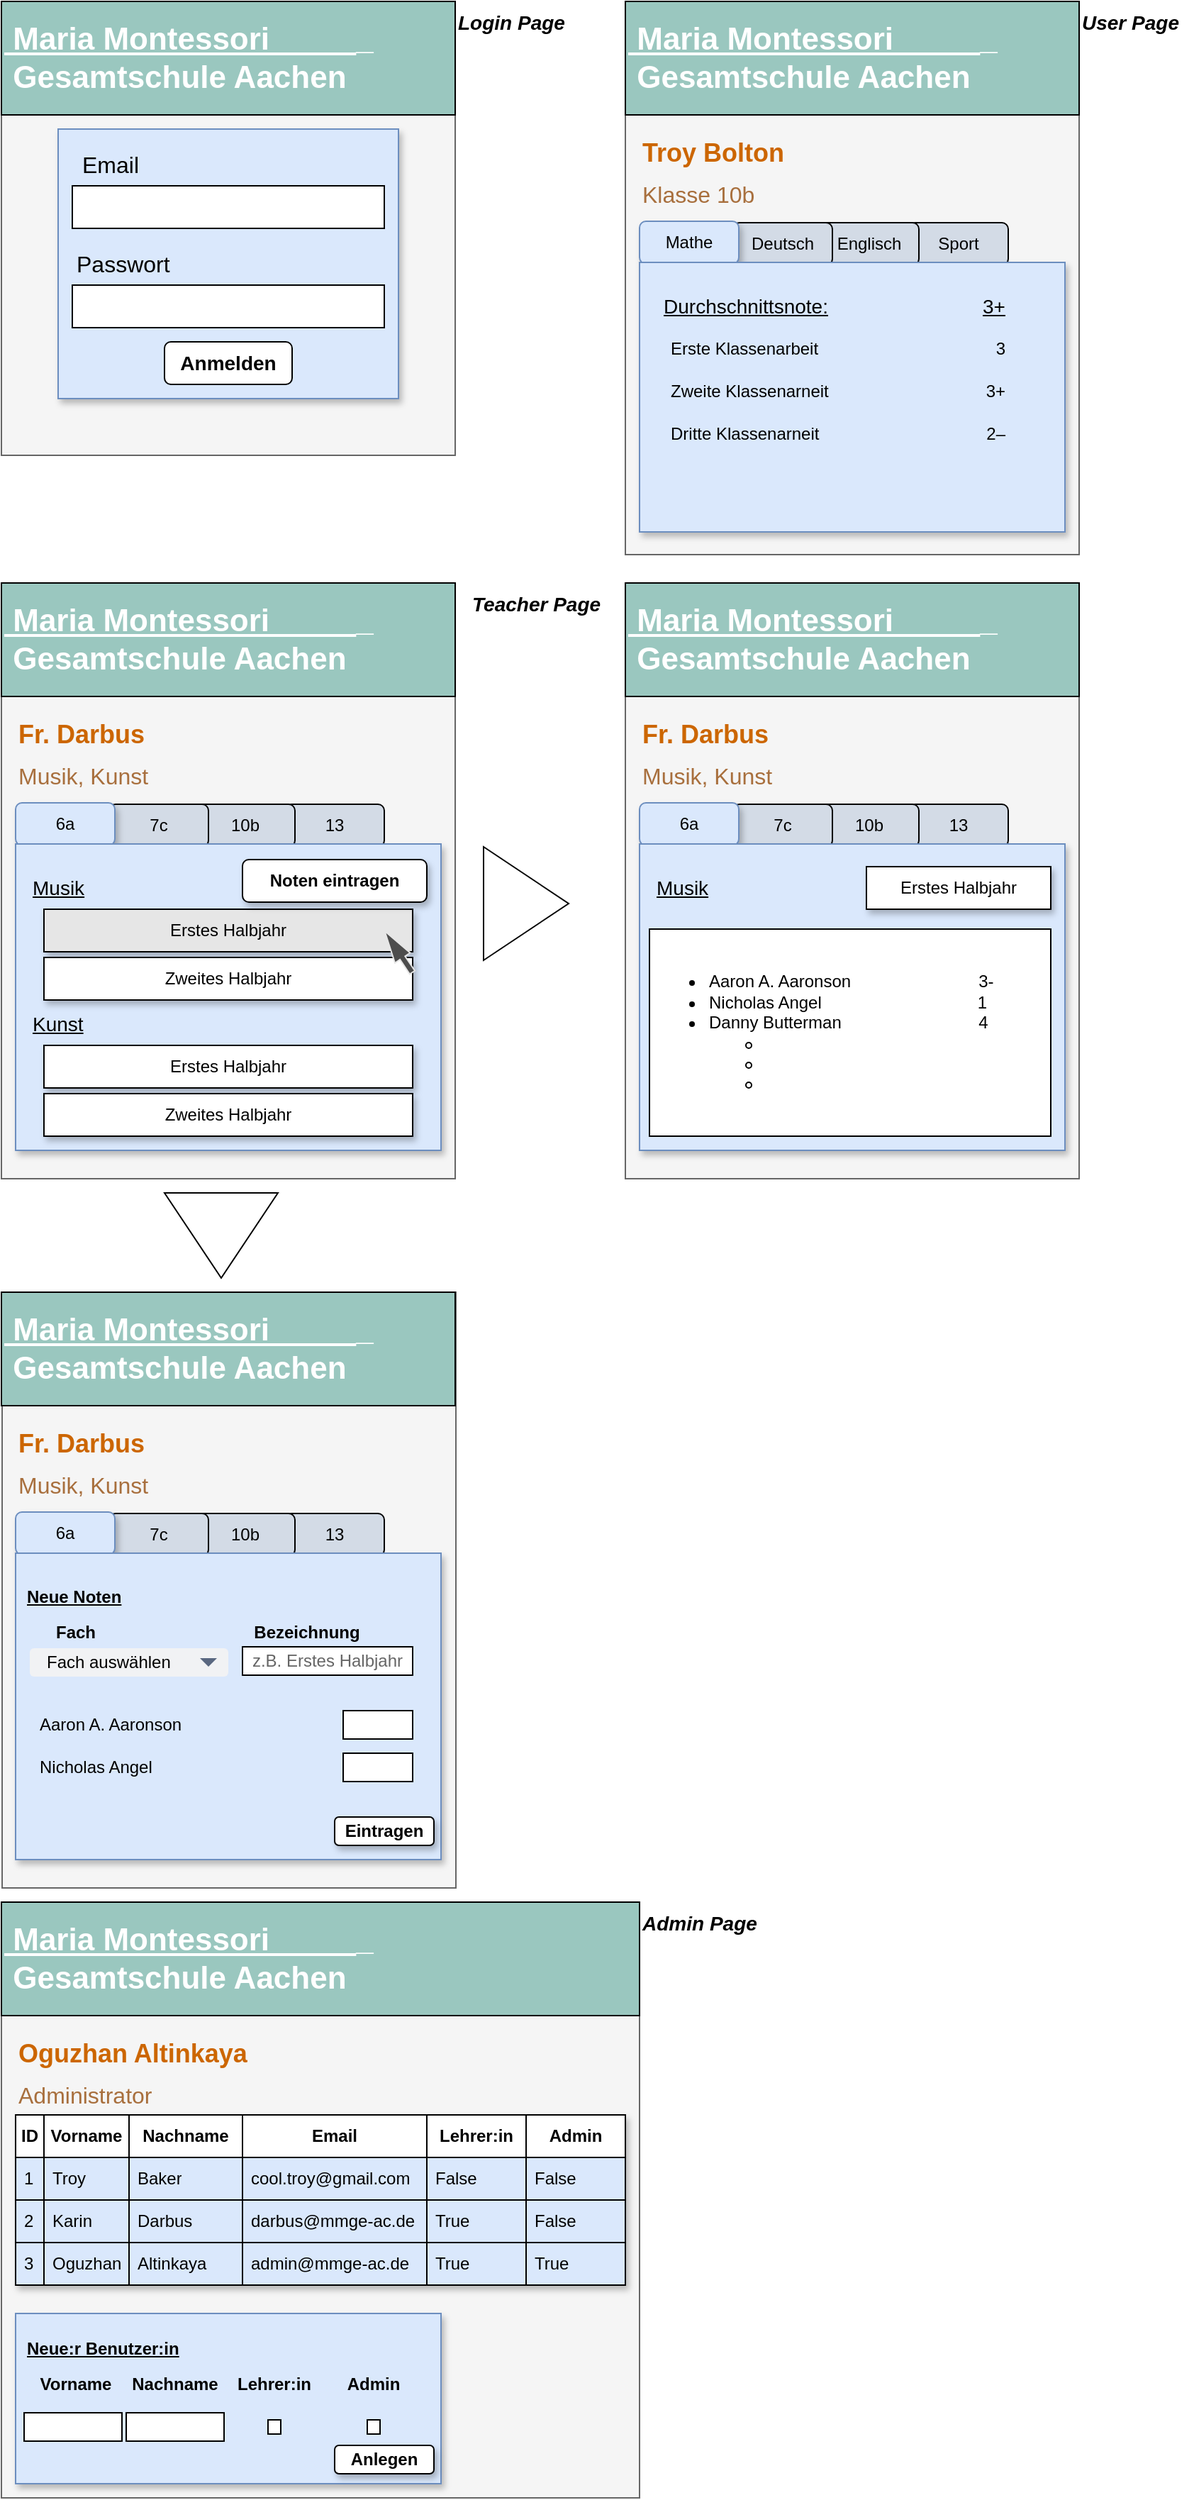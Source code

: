 <mxfile version="21.7.4" type="device">
  <diagram name="Page-1" id="t8EBofVP_OuaEtbaf1JJ">
    <mxGraphModel dx="1184" dy="640" grid="1" gridSize="10" guides="1" tooltips="1" connect="1" arrows="1" fold="1" page="1" pageScale="1" pageWidth="850" pageHeight="1100" background="none" math="0" shadow="0">
      <root>
        <mxCell id="0" />
        <mxCell id="1" parent="0" />
        <mxCell id="XMLDcqwSQ4G91imM18Sd-209" value="" style="rounded=0;whiteSpace=wrap;html=1;fillColor=#f5f5f5;labelBackgroundColor=none;fontColor=#333333;strokeColor=#666666;" vertex="1" parent="1">
          <mxGeometry x="0.5" y="910" width="320" height="420" as="geometry" />
        </mxCell>
        <mxCell id="XMLDcqwSQ4G91imM18Sd-9" value="" style="rounded=0;whiteSpace=wrap;html=1;fillColor=#f5f5f5;labelBackgroundColor=none;fontColor=#333333;strokeColor=#666666;" vertex="1" parent="1">
          <mxGeometry width="320" height="320" as="geometry" />
        </mxCell>
        <mxCell id="XMLDcqwSQ4G91imM18Sd-2" value="&lt;div style=&quot;font-size: 22px;&quot;&gt;&lt;font style=&quot;font-size: 22px;&quot;&gt;&lt;span style=&quot;font-size: 22px;&quot;&gt;&lt;u&gt;&amp;nbsp;Maria Montessori&amp;nbsp;&amp;nbsp;&amp;nbsp;&amp;nbsp;&amp;nbsp;&amp;nbsp;&amp;nbsp;&amp;nbsp;&amp;nbsp; &lt;/u&gt;_&lt;br&gt;&amp;nbsp;Gesamtschule Aachen&lt;/span&gt;&lt;/font&gt;&lt;br style=&quot;font-size: 22px;&quot;&gt;&lt;/div&gt;" style="text;html=1;strokeColor=default;fillColor=#9AC7BF;align=left;verticalAlign=middle;whiteSpace=wrap;rounded=0;fontSize=22;fontStyle=1;fontColor=#FFFFFF;" vertex="1" parent="1">
          <mxGeometry width="320" height="80" as="geometry" />
        </mxCell>
        <mxCell id="XMLDcqwSQ4G91imM18Sd-3" value="" style="rounded=0;whiteSpace=wrap;html=1;shadow=1;fillColor=#dae8fc;strokeColor=#6c8ebf;" vertex="1" parent="1">
          <mxGeometry x="40" y="90" width="240" height="190" as="geometry" />
        </mxCell>
        <mxCell id="XMLDcqwSQ4G91imM18Sd-4" value="Email" style="text;html=1;strokeColor=none;fillColor=none;align=left;verticalAlign=middle;whiteSpace=wrap;rounded=0;fontSize=16;" vertex="1" parent="1">
          <mxGeometry x="55" y="100" width="60" height="30" as="geometry" />
        </mxCell>
        <mxCell id="XMLDcqwSQ4G91imM18Sd-5" value="" style="rounded=0;whiteSpace=wrap;html=1;" vertex="1" parent="1">
          <mxGeometry x="50" y="130" width="220" height="30" as="geometry" />
        </mxCell>
        <mxCell id="XMLDcqwSQ4G91imM18Sd-6" value="Passwort" style="text;html=1;strokeColor=none;fillColor=none;align=left;verticalAlign=middle;whiteSpace=wrap;rounded=0;fontSize=16;" vertex="1" parent="1">
          <mxGeometry x="51" y="170" width="130" height="30" as="geometry" />
        </mxCell>
        <mxCell id="XMLDcqwSQ4G91imM18Sd-7" value="" style="rounded=0;whiteSpace=wrap;html=1;" vertex="1" parent="1">
          <mxGeometry x="50" y="200" width="220" height="30" as="geometry" />
        </mxCell>
        <mxCell id="XMLDcqwSQ4G91imM18Sd-8" value="Anmelden" style="rounded=1;whiteSpace=wrap;html=1;fontSize=14;fontStyle=1" vertex="1" parent="1">
          <mxGeometry x="115" y="240" width="90" height="30" as="geometry" />
        </mxCell>
        <mxCell id="XMLDcqwSQ4G91imM18Sd-10" value="Login Page" style="text;html=1;strokeColor=none;fillColor=none;align=left;verticalAlign=middle;whiteSpace=wrap;rounded=0;fontStyle=3;fontSize=14;" vertex="1" parent="1">
          <mxGeometry x="320" width="80" height="30" as="geometry" />
        </mxCell>
        <mxCell id="XMLDcqwSQ4G91imM18Sd-12" value="&lt;div style=&quot;font-size: 22px;&quot;&gt;&lt;font style=&quot;font-size: 22px;&quot;&gt;&lt;span style=&quot;font-size: 22px;&quot;&gt;&lt;u&gt;Maria Montessori&lt;/u&gt;_____&lt;br&gt;Gesamtschule Aachen&lt;/span&gt;&lt;/font&gt;&lt;br style=&quot;font-size: 22px;&quot;&gt;&lt;/div&gt;" style="text;html=1;strokeColor=none;fillColor=none;align=left;verticalAlign=middle;whiteSpace=wrap;rounded=0;fontSize=22;fontStyle=1;fontColor=#FFFFFF;" vertex="1" parent="1">
          <mxGeometry x="440" width="320" height="90" as="geometry" />
        </mxCell>
        <mxCell id="XMLDcqwSQ4G91imM18Sd-21" value="" style="rounded=0;whiteSpace=wrap;html=1;fillColor=#f5f5f5;labelBackgroundColor=none;fontColor=#333333;strokeColor=#666666;" vertex="1" parent="1">
          <mxGeometry x="440" width="320" height="390" as="geometry" />
        </mxCell>
        <mxCell id="XMLDcqwSQ4G91imM18Sd-22" value="&lt;div style=&quot;font-size: 22px;&quot;&gt;&lt;font style=&quot;font-size: 22px;&quot;&gt;&lt;span style=&quot;font-size: 22px;&quot;&gt;&lt;u&gt;&amp;nbsp;Maria Montessori&amp;nbsp;&amp;nbsp;&amp;nbsp;&amp;nbsp;&amp;nbsp;&amp;nbsp;&amp;nbsp;&amp;nbsp;&amp;nbsp; &lt;/u&gt;_&lt;br&gt;&amp;nbsp;Gesamtschule Aachen&lt;/span&gt;&lt;/font&gt;&lt;br style=&quot;font-size: 22px;&quot;&gt;&lt;/div&gt;" style="text;html=1;strokeColor=default;fillColor=#9AC7BF;align=left;verticalAlign=middle;whiteSpace=wrap;rounded=0;fontSize=22;fontStyle=1;fontColor=#FFFFFF;" vertex="1" parent="1">
          <mxGeometry x="440" width="320" height="80" as="geometry" />
        </mxCell>
        <mxCell id="XMLDcqwSQ4G91imM18Sd-29" value="User Page" style="text;html=1;strokeColor=none;fillColor=none;align=left;verticalAlign=middle;whiteSpace=wrap;rounded=0;fontStyle=3;fontSize=14;" vertex="1" parent="1">
          <mxGeometry x="760" width="80" height="30" as="geometry" />
        </mxCell>
        <mxCell id="XMLDcqwSQ4G91imM18Sd-36" value="Sport" style="rounded=1;whiteSpace=wrap;html=1;fillColor=#D3DBE6;" vertex="1" parent="1">
          <mxGeometry x="640" y="156" width="70" height="30" as="geometry" />
        </mxCell>
        <mxCell id="XMLDcqwSQ4G91imM18Sd-35" value="Englisch" style="rounded=1;whiteSpace=wrap;html=1;fillColor=#D3DBE6;" vertex="1" parent="1">
          <mxGeometry x="577" y="156" width="70" height="30" as="geometry" />
        </mxCell>
        <mxCell id="XMLDcqwSQ4G91imM18Sd-34" value="Deutsch" style="rounded=1;whiteSpace=wrap;html=1;fillColor=#D3DBE6;" vertex="1" parent="1">
          <mxGeometry x="516" y="156" width="70" height="30" as="geometry" />
        </mxCell>
        <mxCell id="XMLDcqwSQ4G91imM18Sd-32" value="Mathe" style="rounded=1;whiteSpace=wrap;html=1;fillColor=#dae8fc;strokeColor=#6c8ebf;shadow=1;" vertex="1" parent="1">
          <mxGeometry x="450" y="155" width="70" height="30" as="geometry" />
        </mxCell>
        <mxCell id="XMLDcqwSQ4G91imM18Sd-33" value="" style="whiteSpace=wrap;html=1;fillColor=#dae8fc;strokeColor=#6C8EBF;shadow=1;" vertex="1" parent="1">
          <mxGeometry x="450" y="184" width="300" height="190" as="geometry" />
        </mxCell>
        <mxCell id="XMLDcqwSQ4G91imM18Sd-37" value="&lt;div&gt;Troy Bolton&lt;/div&gt;" style="text;html=1;strokeColor=none;fillColor=none;align=left;verticalAlign=top;whiteSpace=wrap;rounded=0;fontStyle=1;fontSize=18;fontColor=#CC6600;" vertex="1" parent="1">
          <mxGeometry x="450" y="90" width="290" height="30" as="geometry" />
        </mxCell>
        <mxCell id="XMLDcqwSQ4G91imM18Sd-39" value="Klasse 10b" style="text;html=1;strokeColor=none;fillColor=none;align=left;verticalAlign=top;whiteSpace=wrap;rounded=0;fontStyle=0;fontSize=16;fontColor=#A86F3D;" vertex="1" parent="1">
          <mxGeometry x="450" y="120" width="290" height="30" as="geometry" />
        </mxCell>
        <mxCell id="XMLDcqwSQ4G91imM18Sd-40" value="Durchschnittsnote:" style="text;html=1;strokeColor=none;fillColor=none;align=center;verticalAlign=middle;whiteSpace=wrap;rounded=0;fontSize=14;fontStyle=4" vertex="1" parent="1">
          <mxGeometry x="460" y="200" width="130" height="30" as="geometry" />
        </mxCell>
        <mxCell id="XMLDcqwSQ4G91imM18Sd-42" value="3+" style="text;html=1;strokeColor=none;fillColor=none;align=center;verticalAlign=middle;whiteSpace=wrap;rounded=0;fontSize=14;fontStyle=4" vertex="1" parent="1">
          <mxGeometry x="670" y="200" width="60" height="30" as="geometry" />
        </mxCell>
        <mxCell id="XMLDcqwSQ4G91imM18Sd-43" value="Erste Klassenarbeit" style="text;html=1;strokeColor=none;fillColor=none;align=left;verticalAlign=middle;whiteSpace=wrap;rounded=0;" vertex="1" parent="1">
          <mxGeometry x="470" y="230" width="120" height="30" as="geometry" />
        </mxCell>
        <mxCell id="XMLDcqwSQ4G91imM18Sd-44" value="3" style="text;html=1;strokeColor=none;fillColor=none;align=right;verticalAlign=middle;whiteSpace=wrap;rounded=0;" vertex="1" parent="1">
          <mxGeometry x="660" y="230" width="50" height="30" as="geometry" />
        </mxCell>
        <mxCell id="XMLDcqwSQ4G91imM18Sd-45" value="Zweite Klassenarneit" style="text;html=1;strokeColor=none;fillColor=none;align=left;verticalAlign=middle;whiteSpace=wrap;rounded=0;" vertex="1" parent="1">
          <mxGeometry x="470" y="260" width="120" height="30" as="geometry" />
        </mxCell>
        <mxCell id="XMLDcqwSQ4G91imM18Sd-46" value="3+" style="text;html=1;strokeColor=none;fillColor=none;align=right;verticalAlign=middle;whiteSpace=wrap;rounded=0;" vertex="1" parent="1">
          <mxGeometry x="660" y="260" width="50" height="30" as="geometry" />
        </mxCell>
        <mxCell id="XMLDcqwSQ4G91imM18Sd-47" value="Dritte Klassenarneit" style="text;html=1;strokeColor=none;fillColor=none;align=left;verticalAlign=middle;whiteSpace=wrap;rounded=0;" vertex="1" parent="1">
          <mxGeometry x="470" y="290" width="120" height="30" as="geometry" />
        </mxCell>
        <mxCell id="XMLDcqwSQ4G91imM18Sd-48" value="2‒" style="text;html=1;strokeColor=none;fillColor=none;align=right;verticalAlign=middle;whiteSpace=wrap;rounded=0;" vertex="1" parent="1">
          <mxGeometry x="660" y="290" width="50" height="30" as="geometry" />
        </mxCell>
        <mxCell id="XMLDcqwSQ4G91imM18Sd-49" value="&lt;div style=&quot;font-size: 22px;&quot;&gt;&lt;font style=&quot;font-size: 22px;&quot;&gt;&lt;span style=&quot;font-size: 22px;&quot;&gt;&lt;u&gt;Maria Montessori&lt;/u&gt;_____&lt;br&gt;Gesamtschule Aachen&lt;/span&gt;&lt;/font&gt;&lt;br style=&quot;font-size: 22px;&quot;&gt;&lt;/div&gt;" style="text;html=1;strokeColor=none;fillColor=none;align=left;verticalAlign=middle;whiteSpace=wrap;rounded=0;fontSize=22;fontStyle=1;fontColor=#FFFFFF;" vertex="1" parent="1">
          <mxGeometry y="410" width="320" height="90" as="geometry" />
        </mxCell>
        <mxCell id="XMLDcqwSQ4G91imM18Sd-50" value="" style="rounded=0;whiteSpace=wrap;html=1;fillColor=#f5f5f5;labelBackgroundColor=none;fontColor=#333333;strokeColor=#666666;" vertex="1" parent="1">
          <mxGeometry y="410" width="320" height="420" as="geometry" />
        </mxCell>
        <mxCell id="XMLDcqwSQ4G91imM18Sd-51" value="&lt;div style=&quot;font-size: 22px;&quot;&gt;&lt;font style=&quot;font-size: 22px;&quot;&gt;&lt;span style=&quot;font-size: 22px;&quot;&gt;&lt;u&gt;&amp;nbsp;Maria Montessori&amp;nbsp;&amp;nbsp;&amp;nbsp;&amp;nbsp;&amp;nbsp;&amp;nbsp;&amp;nbsp;&amp;nbsp;&amp;nbsp; &lt;/u&gt;_&lt;br&gt;&amp;nbsp;Gesamtschule Aachen&lt;/span&gt;&lt;/font&gt;&lt;br style=&quot;font-size: 22px;&quot;&gt;&lt;/div&gt;" style="text;html=1;strokeColor=default;fillColor=#9AC7BF;align=left;verticalAlign=middle;whiteSpace=wrap;rounded=0;fontSize=22;fontStyle=1;fontColor=#FFFFFF;" vertex="1" parent="1">
          <mxGeometry y="410" width="320" height="80" as="geometry" />
        </mxCell>
        <mxCell id="XMLDcqwSQ4G91imM18Sd-52" value="Teacher Page" style="text;html=1;strokeColor=none;fillColor=none;align=left;verticalAlign=middle;whiteSpace=wrap;rounded=0;fontStyle=3;fontSize=14;" vertex="1" parent="1">
          <mxGeometry x="330" y="410" width="100" height="30" as="geometry" />
        </mxCell>
        <mxCell id="XMLDcqwSQ4G91imM18Sd-53" value="13" style="rounded=1;whiteSpace=wrap;html=1;fillColor=#D3DBE6;" vertex="1" parent="1">
          <mxGeometry x="200" y="566" width="70" height="30" as="geometry" />
        </mxCell>
        <mxCell id="XMLDcqwSQ4G91imM18Sd-54" value="10b" style="rounded=1;whiteSpace=wrap;html=1;fillColor=#D3DBE6;" vertex="1" parent="1">
          <mxGeometry x="137" y="566" width="70" height="30" as="geometry" />
        </mxCell>
        <mxCell id="XMLDcqwSQ4G91imM18Sd-55" value="7c" style="rounded=1;whiteSpace=wrap;html=1;fillColor=#D3DBE6;" vertex="1" parent="1">
          <mxGeometry x="76" y="566" width="70" height="30" as="geometry" />
        </mxCell>
        <mxCell id="XMLDcqwSQ4G91imM18Sd-56" value="6a" style="rounded=1;whiteSpace=wrap;html=1;fillColor=#dae8fc;strokeColor=#6c8ebf;shadow=1;" vertex="1" parent="1">
          <mxGeometry x="10" y="565" width="70" height="30" as="geometry" />
        </mxCell>
        <mxCell id="XMLDcqwSQ4G91imM18Sd-57" value="" style="whiteSpace=wrap;html=1;fillColor=#dae8fc;strokeColor=#6C8EBF;shadow=1;" vertex="1" parent="1">
          <mxGeometry x="10" y="594" width="300" height="216" as="geometry" />
        </mxCell>
        <mxCell id="XMLDcqwSQ4G91imM18Sd-58" value="Fr. Darbus" style="text;html=1;strokeColor=none;fillColor=none;align=left;verticalAlign=top;whiteSpace=wrap;rounded=0;fontStyle=1;fontSize=18;fontColor=#CC6600;" vertex="1" parent="1">
          <mxGeometry x="10" y="500" width="290" height="30" as="geometry" />
        </mxCell>
        <mxCell id="XMLDcqwSQ4G91imM18Sd-59" value="Musik, Kunst" style="text;html=1;strokeColor=none;fillColor=none;align=left;verticalAlign=top;whiteSpace=wrap;rounded=0;fontStyle=0;fontSize=16;fontColor=#A86F3D;" vertex="1" parent="1">
          <mxGeometry x="10" y="530" width="290" height="30" as="geometry" />
        </mxCell>
        <mxCell id="XMLDcqwSQ4G91imM18Sd-60" value="Musik" style="text;html=1;strokeColor=none;fillColor=none;align=left;verticalAlign=middle;whiteSpace=wrap;rounded=0;fontSize=14;fontStyle=4" vertex="1" parent="1">
          <mxGeometry x="20" y="610" width="130" height="30" as="geometry" />
        </mxCell>
        <mxCell id="XMLDcqwSQ4G91imM18Sd-62" value="Erstes Halbjahr" style="text;html=1;align=center;verticalAlign=middle;whiteSpace=wrap;rounded=0;fillColor=#E6E6E6;strokeColor=default;shadow=1;" vertex="1" parent="1">
          <mxGeometry x="30" y="640" width="260" height="30" as="geometry" />
        </mxCell>
        <mxCell id="XMLDcqwSQ4G91imM18Sd-64" value="Zweites Halbjahr" style="text;html=1;strokeColor=default;fillColor=default;align=center;verticalAlign=middle;whiteSpace=wrap;rounded=0;shadow=1;" vertex="1" parent="1">
          <mxGeometry x="30" y="674" width="260" height="30" as="geometry" />
        </mxCell>
        <mxCell id="XMLDcqwSQ4G91imM18Sd-68" value="Kunst" style="text;html=1;strokeColor=none;fillColor=none;align=left;verticalAlign=middle;whiteSpace=wrap;rounded=0;fontSize=14;fontStyle=4" vertex="1" parent="1">
          <mxGeometry x="20" y="706" width="130" height="30" as="geometry" />
        </mxCell>
        <mxCell id="XMLDcqwSQ4G91imM18Sd-69" value="Erstes Halbjahr" style="text;html=1;align=center;verticalAlign=middle;whiteSpace=wrap;rounded=0;fillColor=default;strokeColor=default;shadow=1;" vertex="1" parent="1">
          <mxGeometry x="30" y="736" width="260" height="30" as="geometry" />
        </mxCell>
        <mxCell id="XMLDcqwSQ4G91imM18Sd-70" value="Zweites Halbjahr" style="text;html=1;strokeColor=default;fillColor=default;align=center;verticalAlign=middle;whiteSpace=wrap;rounded=0;shadow=1;" vertex="1" parent="1">
          <mxGeometry x="30" y="770" width="260" height="30" as="geometry" />
        </mxCell>
        <mxCell id="XMLDcqwSQ4G91imM18Sd-71" value="" style="triangle;whiteSpace=wrap;html=1;" vertex="1" parent="1">
          <mxGeometry x="340" y="596" width="60" height="80" as="geometry" />
        </mxCell>
        <mxCell id="XMLDcqwSQ4G91imM18Sd-89" value="&lt;div style=&quot;font-size: 22px;&quot;&gt;&lt;font style=&quot;font-size: 22px;&quot;&gt;&lt;span style=&quot;font-size: 22px;&quot;&gt;&lt;u&gt;Maria Montessori&lt;/u&gt;_____&lt;br&gt;Gesamtschule Aachen&lt;/span&gt;&lt;/font&gt;&lt;br style=&quot;font-size: 22px;&quot;&gt;&lt;/div&gt;" style="text;html=1;strokeColor=none;fillColor=none;align=left;verticalAlign=middle;whiteSpace=wrap;rounded=0;fontSize=22;fontStyle=1;fontColor=#FFFFFF;" vertex="1" parent="1">
          <mxGeometry x="440" y="410" width="320" height="90" as="geometry" />
        </mxCell>
        <mxCell id="XMLDcqwSQ4G91imM18Sd-90" value="" style="rounded=0;whiteSpace=wrap;html=1;fillColor=#f5f5f5;labelBackgroundColor=none;fontColor=#333333;strokeColor=#666666;" vertex="1" parent="1">
          <mxGeometry x="440" y="410" width="320" height="420" as="geometry" />
        </mxCell>
        <mxCell id="XMLDcqwSQ4G91imM18Sd-91" value="&lt;div style=&quot;font-size: 22px;&quot;&gt;&lt;font style=&quot;font-size: 22px;&quot;&gt;&lt;span style=&quot;font-size: 22px;&quot;&gt;&lt;u&gt;&amp;nbsp;Maria Montessori&amp;nbsp;&amp;nbsp;&amp;nbsp;&amp;nbsp;&amp;nbsp;&amp;nbsp;&amp;nbsp;&amp;nbsp;&amp;nbsp; &lt;/u&gt;_&lt;br&gt;&amp;nbsp;Gesamtschule Aachen&lt;/span&gt;&lt;/font&gt;&lt;br style=&quot;font-size: 22px;&quot;&gt;&lt;/div&gt;" style="text;html=1;strokeColor=default;fillColor=#9AC7BF;align=left;verticalAlign=middle;whiteSpace=wrap;rounded=0;fontSize=22;fontStyle=1;fontColor=#FFFFFF;" vertex="1" parent="1">
          <mxGeometry x="440" y="410" width="320" height="80" as="geometry" />
        </mxCell>
        <mxCell id="XMLDcqwSQ4G91imM18Sd-92" value="13" style="rounded=1;whiteSpace=wrap;html=1;fillColor=#D3DBE6;" vertex="1" parent="1">
          <mxGeometry x="640" y="566" width="70" height="30" as="geometry" />
        </mxCell>
        <mxCell id="XMLDcqwSQ4G91imM18Sd-93" value="10b" style="rounded=1;whiteSpace=wrap;html=1;fillColor=#D3DBE6;" vertex="1" parent="1">
          <mxGeometry x="577" y="566" width="70" height="30" as="geometry" />
        </mxCell>
        <mxCell id="XMLDcqwSQ4G91imM18Sd-94" value="7c" style="rounded=1;whiteSpace=wrap;html=1;fillColor=#D3DBE6;" vertex="1" parent="1">
          <mxGeometry x="516" y="566" width="70" height="30" as="geometry" />
        </mxCell>
        <mxCell id="XMLDcqwSQ4G91imM18Sd-95" value="6a" style="rounded=1;whiteSpace=wrap;html=1;fillColor=#dae8fc;strokeColor=#6c8ebf;shadow=1;" vertex="1" parent="1">
          <mxGeometry x="450" y="565" width="70" height="30" as="geometry" />
        </mxCell>
        <mxCell id="XMLDcqwSQ4G91imM18Sd-96" value="" style="whiteSpace=wrap;html=1;fillColor=#dae8fc;strokeColor=#6C8EBF;shadow=1;" vertex="1" parent="1">
          <mxGeometry x="450" y="594" width="300" height="216" as="geometry" />
        </mxCell>
        <mxCell id="XMLDcqwSQ4G91imM18Sd-97" value="Fr. Darbus" style="text;html=1;strokeColor=none;fillColor=none;align=left;verticalAlign=top;whiteSpace=wrap;rounded=0;fontStyle=1;fontSize=18;fontColor=#CC6600;" vertex="1" parent="1">
          <mxGeometry x="450" y="500" width="290" height="30" as="geometry" />
        </mxCell>
        <mxCell id="XMLDcqwSQ4G91imM18Sd-98" value="Musik, Kunst" style="text;html=1;strokeColor=none;fillColor=none;align=left;verticalAlign=top;whiteSpace=wrap;rounded=0;fontStyle=0;fontSize=16;fontColor=#A86F3D;" vertex="1" parent="1">
          <mxGeometry x="450" y="530" width="290" height="30" as="geometry" />
        </mxCell>
        <mxCell id="XMLDcqwSQ4G91imM18Sd-99" value="Musik" style="text;html=1;strokeColor=none;fillColor=none;align=left;verticalAlign=middle;whiteSpace=wrap;rounded=0;fontSize=14;fontStyle=4" vertex="1" parent="1">
          <mxGeometry x="460" y="610" width="130" height="30" as="geometry" />
        </mxCell>
        <mxCell id="XMLDcqwSQ4G91imM18Sd-100" value="Erstes Halbjahr" style="text;html=1;align=center;verticalAlign=middle;whiteSpace=wrap;rounded=0;fillColor=default;strokeColor=default;shadow=1;" vertex="1" parent="1">
          <mxGeometry x="610" y="610" width="130" height="30" as="geometry" />
        </mxCell>
        <mxCell id="XMLDcqwSQ4G91imM18Sd-105" value="" style="shape=flexArrow;endArrow=classic;html=1;rounded=0;endWidth=7.556;endSize=7.233;width=4.333;fillColor=#4D4D4D;strokeColor=#E6E6E6;" edge="1" parent="1">
          <mxGeometry width="50" height="50" relative="1" as="geometry">
            <mxPoint x="290" y="685" as="sourcePoint" />
            <mxPoint x="270" y="655" as="targetPoint" />
          </mxGeometry>
        </mxCell>
        <mxCell id="XMLDcqwSQ4G91imM18Sd-106" value="&lt;ul&gt;&lt;li&gt;Aaron A. Aaronson&amp;nbsp;&amp;nbsp;&amp;nbsp;&amp;nbsp;&amp;nbsp;&amp;nbsp;&amp;nbsp;&amp;nbsp;&amp;nbsp;&amp;nbsp;&amp;nbsp;&amp;nbsp;&amp;nbsp;&amp;nbsp;&amp;nbsp;&amp;nbsp;&amp;nbsp;&amp;nbsp;&amp;nbsp;&amp;nbsp;&amp;nbsp;&amp;nbsp;&amp;nbsp;&amp;nbsp;&amp;nbsp;&amp;nbsp; 3-&lt;br&gt;&lt;/li&gt;&lt;li&gt;Nicholas Angel&amp;nbsp;&amp;nbsp;&amp;nbsp;&amp;nbsp;&amp;nbsp;&amp;nbsp;&amp;nbsp;&amp;nbsp;&amp;nbsp;&amp;nbsp;&amp;nbsp;&amp;nbsp;&amp;nbsp;&amp;nbsp;&amp;nbsp;&amp;nbsp;&amp;nbsp;&amp;nbsp;&amp;nbsp;&amp;nbsp;&amp;nbsp;&amp;nbsp;&amp;nbsp;&amp;nbsp;&amp;nbsp;&amp;nbsp;&amp;nbsp;&amp;nbsp;&amp;nbsp;&amp;nbsp;&amp;nbsp;&amp;nbsp; 1&lt;br&gt;&lt;/li&gt;&lt;li&gt;Danny Butterman&amp;nbsp;&amp;nbsp;&amp;nbsp;&amp;nbsp;&amp;nbsp;&amp;nbsp;&amp;nbsp;&amp;nbsp;&amp;nbsp;&amp;nbsp;&amp;nbsp;&amp;nbsp;&amp;nbsp;&amp;nbsp;&amp;nbsp;&amp;nbsp;&amp;nbsp;&amp;nbsp;&amp;nbsp;&amp;nbsp;&amp;nbsp;&amp;nbsp;&amp;nbsp;&amp;nbsp;&amp;nbsp;&amp;nbsp;&amp;nbsp;&amp;nbsp; 4&lt;br&gt;&lt;/li&gt;&lt;ul&gt;&lt;li&gt;&amp;nbsp;&lt;br&gt;&lt;/li&gt;&lt;li&gt;&amp;nbsp;&lt;br&gt;&lt;/li&gt;&lt;li&gt;&amp;nbsp;&lt;br&gt;&lt;/li&gt;&lt;/ul&gt;&lt;/ul&gt;" style="rounded=0;whiteSpace=wrap;html=1;align=left;" vertex="1" parent="1">
          <mxGeometry x="457" y="654" width="283" height="146" as="geometry" />
        </mxCell>
        <mxCell id="XMLDcqwSQ4G91imM18Sd-125" value="&lt;div style=&quot;font-size: 22px;&quot;&gt;&lt;font style=&quot;font-size: 22px;&quot;&gt;&lt;span style=&quot;font-size: 22px;&quot;&gt;&lt;u&gt;Maria Montessori&lt;/u&gt;_____&lt;br&gt;Gesamtschule Aachen&lt;/span&gt;&lt;/font&gt;&lt;br style=&quot;font-size: 22px;&quot;&gt;&lt;/div&gt;" style="text;html=1;strokeColor=none;fillColor=none;align=left;verticalAlign=middle;whiteSpace=wrap;rounded=0;fontSize=22;fontStyle=1;fontColor=#FFFFFF;" vertex="1" parent="1">
          <mxGeometry y="1340" width="320" height="90" as="geometry" />
        </mxCell>
        <mxCell id="XMLDcqwSQ4G91imM18Sd-126" value="" style="rounded=0;whiteSpace=wrap;html=1;fillColor=#f5f5f5;labelBackgroundColor=none;fontColor=#333333;strokeColor=#666666;" vertex="1" parent="1">
          <mxGeometry y="1340" width="450" height="420" as="geometry" />
        </mxCell>
        <mxCell id="XMLDcqwSQ4G91imM18Sd-127" value="&lt;div style=&quot;font-size: 22px;&quot;&gt;&lt;font style=&quot;font-size: 22px;&quot;&gt;&lt;span style=&quot;font-size: 22px;&quot;&gt;&lt;u&gt;&amp;nbsp;Maria Montessori&amp;nbsp;&amp;nbsp;&amp;nbsp;&amp;nbsp;&amp;nbsp;&amp;nbsp;&amp;nbsp;&amp;nbsp;&amp;nbsp; &lt;/u&gt;_&lt;br&gt;&amp;nbsp;Gesamtschule Aachen&lt;/span&gt;&lt;/font&gt;&lt;br style=&quot;font-size: 22px;&quot;&gt;&lt;/div&gt;" style="text;html=1;strokeColor=default;fillColor=#9AC7BF;align=left;verticalAlign=middle;whiteSpace=wrap;rounded=0;fontSize=22;fontStyle=1;fontColor=#FFFFFF;" vertex="1" parent="1">
          <mxGeometry y="1340" width="450" height="80" as="geometry" />
        </mxCell>
        <mxCell id="XMLDcqwSQ4G91imM18Sd-128" value="Admin Page" style="text;html=1;strokeColor=none;fillColor=none;align=left;verticalAlign=middle;whiteSpace=wrap;rounded=0;fontStyle=3;fontSize=14;" vertex="1" parent="1">
          <mxGeometry x="450" y="1340" width="100" height="30" as="geometry" />
        </mxCell>
        <mxCell id="XMLDcqwSQ4G91imM18Sd-133" value="" style="whiteSpace=wrap;html=1;fillColor=#dae8fc;strokeColor=#6C8EBF;shadow=1;align=left;" vertex="1" parent="1">
          <mxGeometry x="10" y="1490" width="430" height="120" as="geometry" />
        </mxCell>
        <mxCell id="XMLDcqwSQ4G91imM18Sd-134" value="Oguzhan Altinkaya" style="text;html=1;strokeColor=none;fillColor=none;align=left;verticalAlign=top;whiteSpace=wrap;rounded=0;fontStyle=1;fontSize=18;fontColor=#CC6600;" vertex="1" parent="1">
          <mxGeometry x="10" y="1430" width="290" height="30" as="geometry" />
        </mxCell>
        <mxCell id="XMLDcqwSQ4G91imM18Sd-135" value="Administrator" style="text;html=1;strokeColor=none;fillColor=none;align=left;verticalAlign=top;whiteSpace=wrap;rounded=0;fontStyle=0;fontSize=16;fontColor=#A86F3D;" vertex="1" parent="1">
          <mxGeometry x="10" y="1460" width="290" height="30" as="geometry" />
        </mxCell>
        <mxCell id="XMLDcqwSQ4G91imM18Sd-145" value="&lt;div&gt;&lt;b&gt;ID&lt;/b&gt;&lt;/div&gt;" style="swimlane;fontStyle=0;childLayout=stackLayout;horizontal=1;startSize=30;horizontalStack=0;resizeParent=1;resizeParentMax=0;resizeLast=0;collapsible=1;marginBottom=0;whiteSpace=wrap;html=1;align=center;" vertex="1" parent="1">
          <mxGeometry x="10" y="1490" width="20" height="120" as="geometry">
            <mxRectangle x="10" y="1010" width="50" height="30" as="alternateBounds" />
          </mxGeometry>
        </mxCell>
        <mxCell id="XMLDcqwSQ4G91imM18Sd-146" value="1" style="text;strokeColor=default;fillColor=none;align=left;verticalAlign=middle;spacingLeft=4;spacingRight=4;overflow=hidden;points=[[0,0.5],[1,0.5]];portConstraint=eastwest;rotatable=0;whiteSpace=wrap;html=1;" vertex="1" parent="XMLDcqwSQ4G91imM18Sd-145">
          <mxGeometry y="30" width="20" height="30" as="geometry" />
        </mxCell>
        <mxCell id="XMLDcqwSQ4G91imM18Sd-147" value="2" style="text;strokeColor=none;fillColor=none;align=left;verticalAlign=middle;spacingLeft=4;spacingRight=4;overflow=hidden;points=[[0,0.5],[1,0.5]];portConstraint=eastwest;rotatable=0;whiteSpace=wrap;html=1;" vertex="1" parent="XMLDcqwSQ4G91imM18Sd-145">
          <mxGeometry y="60" width="20" height="30" as="geometry" />
        </mxCell>
        <mxCell id="XMLDcqwSQ4G91imM18Sd-148" value="3" style="text;strokeColor=default;fillColor=none;align=left;verticalAlign=middle;spacingLeft=4;spacingRight=4;overflow=hidden;points=[[0,0.5],[1,0.5]];portConstraint=eastwest;rotatable=0;whiteSpace=wrap;html=1;" vertex="1" parent="XMLDcqwSQ4G91imM18Sd-145">
          <mxGeometry y="90" width="20" height="30" as="geometry" />
        </mxCell>
        <mxCell id="XMLDcqwSQ4G91imM18Sd-149" value="&lt;b&gt;Vorname&lt;/b&gt;" style="swimlane;fontStyle=0;childLayout=stackLayout;horizontal=1;startSize=30;horizontalStack=0;resizeParent=1;resizeParentMax=0;resizeLast=0;collapsible=1;marginBottom=0;whiteSpace=wrap;html=1;align=center;" vertex="1" parent="1">
          <mxGeometry x="30" y="1490" width="60" height="120" as="geometry" />
        </mxCell>
        <mxCell id="XMLDcqwSQ4G91imM18Sd-150" value="Troy" style="text;strokeColor=default;fillColor=none;align=left;verticalAlign=middle;spacingLeft=4;spacingRight=4;overflow=hidden;points=[[0,0.5],[1,0.5]];portConstraint=eastwest;rotatable=0;whiteSpace=wrap;html=1;" vertex="1" parent="XMLDcqwSQ4G91imM18Sd-149">
          <mxGeometry y="30" width="60" height="30" as="geometry" />
        </mxCell>
        <mxCell id="XMLDcqwSQ4G91imM18Sd-151" value="Karin" style="text;strokeColor=none;fillColor=none;align=left;verticalAlign=middle;spacingLeft=4;spacingRight=4;overflow=hidden;points=[[0,0.5],[1,0.5]];portConstraint=eastwest;rotatable=0;whiteSpace=wrap;html=1;" vertex="1" parent="XMLDcqwSQ4G91imM18Sd-149">
          <mxGeometry y="60" width="60" height="30" as="geometry" />
        </mxCell>
        <mxCell id="XMLDcqwSQ4G91imM18Sd-152" value="Oguzhan&lt;span style=&quot;white-space: pre;&quot;&gt;&#x9;&lt;/span&gt;" style="text;strokeColor=default;fillColor=none;align=left;verticalAlign=middle;spacingLeft=4;spacingRight=4;overflow=hidden;points=[[0,0.5],[1,0.5]];portConstraint=eastwest;rotatable=0;whiteSpace=wrap;html=1;" vertex="1" parent="XMLDcqwSQ4G91imM18Sd-149">
          <mxGeometry y="90" width="60" height="30" as="geometry" />
        </mxCell>
        <mxCell id="XMLDcqwSQ4G91imM18Sd-153" value="&lt;b&gt;Nachname&lt;/b&gt;" style="swimlane;fontStyle=0;childLayout=stackLayout;horizontal=1;startSize=30;horizontalStack=0;resizeParent=1;resizeParentMax=0;resizeLast=0;collapsible=1;marginBottom=0;whiteSpace=wrap;html=1;align=center;" vertex="1" parent="1">
          <mxGeometry x="90" y="1490" width="80" height="120" as="geometry" />
        </mxCell>
        <mxCell id="XMLDcqwSQ4G91imM18Sd-154" value="Baker" style="text;strokeColor=default;fillColor=none;align=left;verticalAlign=middle;spacingLeft=4;spacingRight=4;overflow=hidden;points=[[0,0.5],[1,0.5]];portConstraint=eastwest;rotatable=0;whiteSpace=wrap;html=1;" vertex="1" parent="XMLDcqwSQ4G91imM18Sd-153">
          <mxGeometry y="30" width="80" height="30" as="geometry" />
        </mxCell>
        <mxCell id="XMLDcqwSQ4G91imM18Sd-155" value="Darbus" style="text;strokeColor=none;fillColor=none;align=left;verticalAlign=middle;spacingLeft=4;spacingRight=4;overflow=hidden;points=[[0,0.5],[1,0.5]];portConstraint=eastwest;rotatable=0;whiteSpace=wrap;html=1;" vertex="1" parent="XMLDcqwSQ4G91imM18Sd-153">
          <mxGeometry y="60" width="80" height="30" as="geometry" />
        </mxCell>
        <mxCell id="XMLDcqwSQ4G91imM18Sd-156" value="Altinkaya" style="text;strokeColor=default;fillColor=none;align=left;verticalAlign=middle;spacingLeft=4;spacingRight=4;overflow=hidden;points=[[0,0.5],[1,0.5]];portConstraint=eastwest;rotatable=0;whiteSpace=wrap;html=1;" vertex="1" parent="XMLDcqwSQ4G91imM18Sd-153">
          <mxGeometry y="90" width="80" height="30" as="geometry" />
        </mxCell>
        <mxCell id="XMLDcqwSQ4G91imM18Sd-157" value="&lt;b&gt;Lehrer:in&lt;/b&gt;" style="swimlane;fontStyle=0;childLayout=stackLayout;horizontal=1;startSize=30;horizontalStack=0;resizeParent=1;resizeParentMax=0;resizeLast=0;collapsible=1;marginBottom=0;whiteSpace=wrap;html=1;align=center;" vertex="1" parent="1">
          <mxGeometry x="300" y="1490" width="70" height="120" as="geometry" />
        </mxCell>
        <mxCell id="XMLDcqwSQ4G91imM18Sd-158" value="False" style="text;strokeColor=default;fillColor=none;align=left;verticalAlign=middle;spacingLeft=4;spacingRight=4;overflow=hidden;points=[[0,0.5],[1,0.5]];portConstraint=eastwest;rotatable=0;whiteSpace=wrap;html=1;" vertex="1" parent="XMLDcqwSQ4G91imM18Sd-157">
          <mxGeometry y="30" width="70" height="30" as="geometry" />
        </mxCell>
        <mxCell id="XMLDcqwSQ4G91imM18Sd-159" value="True" style="text;strokeColor=none;fillColor=none;align=left;verticalAlign=middle;spacingLeft=4;spacingRight=4;overflow=hidden;points=[[0,0.5],[1,0.5]];portConstraint=eastwest;rotatable=0;whiteSpace=wrap;html=1;" vertex="1" parent="XMLDcqwSQ4G91imM18Sd-157">
          <mxGeometry y="60" width="70" height="30" as="geometry" />
        </mxCell>
        <mxCell id="XMLDcqwSQ4G91imM18Sd-160" value="True" style="text;strokeColor=default;fillColor=none;align=left;verticalAlign=middle;spacingLeft=4;spacingRight=4;overflow=hidden;points=[[0,0.5],[1,0.5]];portConstraint=eastwest;rotatable=0;whiteSpace=wrap;html=1;" vertex="1" parent="XMLDcqwSQ4G91imM18Sd-157">
          <mxGeometry y="90" width="70" height="30" as="geometry" />
        </mxCell>
        <mxCell id="XMLDcqwSQ4G91imM18Sd-161" value="&lt;b&gt;Admin&lt;/b&gt;" style="swimlane;fontStyle=0;childLayout=stackLayout;horizontal=1;startSize=30;horizontalStack=0;resizeParent=1;resizeParentMax=0;resizeLast=0;collapsible=1;marginBottom=0;whiteSpace=wrap;html=1;align=center;" vertex="1" parent="1">
          <mxGeometry x="370" y="1490" width="70" height="120" as="geometry" />
        </mxCell>
        <mxCell id="XMLDcqwSQ4G91imM18Sd-162" value="False" style="text;strokeColor=default;fillColor=none;align=left;verticalAlign=middle;spacingLeft=4;spacingRight=4;overflow=hidden;points=[[0,0.5],[1,0.5]];portConstraint=eastwest;rotatable=0;whiteSpace=wrap;html=1;" vertex="1" parent="XMLDcqwSQ4G91imM18Sd-161">
          <mxGeometry y="30" width="70" height="30" as="geometry" />
        </mxCell>
        <mxCell id="XMLDcqwSQ4G91imM18Sd-163" value="False" style="text;strokeColor=none;fillColor=none;align=left;verticalAlign=middle;spacingLeft=4;spacingRight=4;overflow=hidden;points=[[0,0.5],[1,0.5]];portConstraint=eastwest;rotatable=0;whiteSpace=wrap;html=1;" vertex="1" parent="XMLDcqwSQ4G91imM18Sd-161">
          <mxGeometry y="60" width="70" height="30" as="geometry" />
        </mxCell>
        <mxCell id="XMLDcqwSQ4G91imM18Sd-164" value="True" style="text;strokeColor=default;fillColor=none;align=left;verticalAlign=middle;spacingLeft=4;spacingRight=4;overflow=hidden;points=[[0,0.5],[1,0.5]];portConstraint=eastwest;rotatable=0;whiteSpace=wrap;html=1;" vertex="1" parent="XMLDcqwSQ4G91imM18Sd-161">
          <mxGeometry y="90" width="70" height="30" as="geometry" />
        </mxCell>
        <mxCell id="XMLDcqwSQ4G91imM18Sd-165" value="" style="whiteSpace=wrap;html=1;fillColor=#dae8fc;strokeColor=#6C8EBF;shadow=1;align=left;" vertex="1" parent="1">
          <mxGeometry x="10" y="1630" width="300" height="120" as="geometry" />
        </mxCell>
        <mxCell id="XMLDcqwSQ4G91imM18Sd-168" value="Neue:r Benutzer:in " style="text;html=1;strokeColor=none;fillColor=none;align=left;verticalAlign=middle;whiteSpace=wrap;rounded=0;fontStyle=5" vertex="1" parent="1">
          <mxGeometry x="16" y="1640" width="130" height="30" as="geometry" />
        </mxCell>
        <mxCell id="XMLDcqwSQ4G91imM18Sd-169" value="Noten eintragen" style="text;html=1;align=center;verticalAlign=middle;whiteSpace=wrap;rounded=1;fillColor=#FFFFFF;strokeColor=default;shadow=1;fontStyle=1" vertex="1" parent="1">
          <mxGeometry x="170" y="605" width="130" height="30" as="geometry" />
        </mxCell>
        <mxCell id="XMLDcqwSQ4G91imM18Sd-170" value="Vorname" style="rounded=0;whiteSpace=wrap;html=1;fillColor=none;fontStyle=1;strokeColor=none;" vertex="1" parent="1">
          <mxGeometry x="20" y="1670" width="65" height="20" as="geometry" />
        </mxCell>
        <mxCell id="XMLDcqwSQ4G91imM18Sd-171" value="Nachname" style="rounded=0;whiteSpace=wrap;html=1;fontStyle=1;fillColor=none;strokeColor=none;" vertex="1" parent="1">
          <mxGeometry x="90" y="1670" width="65" height="20" as="geometry" />
        </mxCell>
        <mxCell id="XMLDcqwSQ4G91imM18Sd-172" value="Lehrer:in" style="rounded=0;whiteSpace=wrap;html=1;fillColor=none;fontStyle=1;strokeColor=none;" vertex="1" parent="1">
          <mxGeometry x="160" y="1670" width="65" height="20" as="geometry" />
        </mxCell>
        <mxCell id="XMLDcqwSQ4G91imM18Sd-173" value="Admin" style="rounded=0;whiteSpace=wrap;html=1;fillColor=none;fontStyle=1;strokeColor=none;" vertex="1" parent="1">
          <mxGeometry x="230" y="1670" width="65" height="20" as="geometry" />
        </mxCell>
        <mxCell id="XMLDcqwSQ4G91imM18Sd-174" value="" style="rounded=0;whiteSpace=wrap;html=1;" vertex="1" parent="1">
          <mxGeometry x="16" y="1700" width="69" height="20" as="geometry" />
        </mxCell>
        <mxCell id="XMLDcqwSQ4G91imM18Sd-175" value="" style="rounded=0;whiteSpace=wrap;html=1;" vertex="1" parent="1">
          <mxGeometry x="88" y="1700" width="69" height="20" as="geometry" />
        </mxCell>
        <mxCell id="XMLDcqwSQ4G91imM18Sd-176" value="" style="rounded=0;whiteSpace=wrap;html=1;" vertex="1" parent="1">
          <mxGeometry x="188" y="1705" width="9" height="10" as="geometry" />
        </mxCell>
        <mxCell id="XMLDcqwSQ4G91imM18Sd-177" value="" style="rounded=0;whiteSpace=wrap;html=1;" vertex="1" parent="1">
          <mxGeometry x="258" y="1705" width="9" height="10" as="geometry" />
        </mxCell>
        <mxCell id="XMLDcqwSQ4G91imM18Sd-178" value="Anlegen" style="rounded=1;whiteSpace=wrap;html=1;fontStyle=1;shadow=1;" vertex="1" parent="1">
          <mxGeometry x="235" y="1723" width="70" height="20" as="geometry" />
        </mxCell>
        <mxCell id="XMLDcqwSQ4G91imM18Sd-180" value="&lt;b&gt;Email&lt;/b&gt;" style="swimlane;fontStyle=0;childLayout=stackLayout;horizontal=1;startSize=30;horizontalStack=0;resizeParent=1;resizeParentMax=0;resizeLast=0;collapsible=1;marginBottom=0;whiteSpace=wrap;html=1;align=center;" vertex="1" parent="1">
          <mxGeometry x="170" y="1490" width="130" height="120" as="geometry" />
        </mxCell>
        <mxCell id="XMLDcqwSQ4G91imM18Sd-181" value="cool.troy@gmail.com" style="text;strokeColor=default;fillColor=none;align=left;verticalAlign=middle;spacingLeft=4;spacingRight=4;overflow=hidden;points=[[0,0.5],[1,0.5]];portConstraint=eastwest;rotatable=0;whiteSpace=wrap;html=1;" vertex="1" parent="XMLDcqwSQ4G91imM18Sd-180">
          <mxGeometry y="30" width="130" height="30" as="geometry" />
        </mxCell>
        <mxCell id="XMLDcqwSQ4G91imM18Sd-182" value="darbus@mmge-ac.de" style="text;strokeColor=none;fillColor=none;align=left;verticalAlign=middle;spacingLeft=4;spacingRight=4;overflow=hidden;points=[[0,0.5],[1,0.5]];portConstraint=eastwest;rotatable=0;whiteSpace=wrap;html=1;" vertex="1" parent="XMLDcqwSQ4G91imM18Sd-180">
          <mxGeometry y="60" width="130" height="30" as="geometry" />
        </mxCell>
        <mxCell id="XMLDcqwSQ4G91imM18Sd-183" value="admin@mmge-ac.de" style="text;strokeColor=default;fillColor=none;align=left;verticalAlign=middle;spacingLeft=4;spacingRight=4;overflow=hidden;points=[[0,0.5],[1,0.5]];portConstraint=eastwest;rotatable=0;whiteSpace=wrap;html=1;" vertex="1" parent="XMLDcqwSQ4G91imM18Sd-180">
          <mxGeometry y="90" width="130" height="30" as="geometry" />
        </mxCell>
        <mxCell id="XMLDcqwSQ4G91imM18Sd-196" value="&lt;div style=&quot;font-size: 22px;&quot;&gt;&lt;font style=&quot;font-size: 22px;&quot;&gt;&lt;span style=&quot;font-size: 22px;&quot;&gt;&lt;u&gt;Maria Montessori&lt;/u&gt;_____&lt;br&gt;Gesamtschule Aachen&lt;/span&gt;&lt;/font&gt;&lt;br style=&quot;font-size: 22px;&quot;&gt;&lt;/div&gt;" style="text;html=1;strokeColor=none;fillColor=none;align=left;verticalAlign=middle;whiteSpace=wrap;rounded=0;fontSize=22;fontStyle=1;fontColor=#FFFFFF;" vertex="1" parent="1">
          <mxGeometry y="910" width="320" height="90" as="geometry" />
        </mxCell>
        <mxCell id="XMLDcqwSQ4G91imM18Sd-197" value="&lt;div style=&quot;font-size: 22px;&quot;&gt;&lt;font style=&quot;font-size: 22px;&quot;&gt;&lt;span style=&quot;font-size: 22px;&quot;&gt;&lt;u&gt;&amp;nbsp;Maria Montessori&amp;nbsp;&amp;nbsp;&amp;nbsp;&amp;nbsp;&amp;nbsp;&amp;nbsp;&amp;nbsp;&amp;nbsp;&amp;nbsp; &lt;/u&gt;_&lt;br&gt;&amp;nbsp;Gesamtschule Aachen&lt;/span&gt;&lt;/font&gt;&lt;br style=&quot;font-size: 22px;&quot;&gt;&lt;/div&gt;" style="text;html=1;strokeColor=default;fillColor=#9AC7BF;align=left;verticalAlign=middle;whiteSpace=wrap;rounded=0;fontSize=22;fontStyle=1;fontColor=#FFFFFF;" vertex="1" parent="1">
          <mxGeometry y="910" width="320" height="80" as="geometry" />
        </mxCell>
        <mxCell id="XMLDcqwSQ4G91imM18Sd-198" value="13" style="rounded=1;whiteSpace=wrap;html=1;fillColor=#D3DBE6;" vertex="1" parent="1">
          <mxGeometry x="200" y="1066" width="70" height="30" as="geometry" />
        </mxCell>
        <mxCell id="XMLDcqwSQ4G91imM18Sd-199" value="10b" style="rounded=1;whiteSpace=wrap;html=1;fillColor=#D3DBE6;" vertex="1" parent="1">
          <mxGeometry x="137" y="1066" width="70" height="30" as="geometry" />
        </mxCell>
        <mxCell id="XMLDcqwSQ4G91imM18Sd-200" value="7c" style="rounded=1;whiteSpace=wrap;html=1;fillColor=#D3DBE6;" vertex="1" parent="1">
          <mxGeometry x="76" y="1066" width="70" height="30" as="geometry" />
        </mxCell>
        <mxCell id="XMLDcqwSQ4G91imM18Sd-201" value="6a" style="rounded=1;whiteSpace=wrap;html=1;fillColor=#dae8fc;strokeColor=#6c8ebf;shadow=1;" vertex="1" parent="1">
          <mxGeometry x="10" y="1065" width="70" height="30" as="geometry" />
        </mxCell>
        <mxCell id="XMLDcqwSQ4G91imM18Sd-202" value="" style="whiteSpace=wrap;html=1;fillColor=#dae8fc;strokeColor=#6C8EBF;shadow=1;" vertex="1" parent="1">
          <mxGeometry x="10" y="1094" width="300" height="216" as="geometry" />
        </mxCell>
        <mxCell id="XMLDcqwSQ4G91imM18Sd-203" value="Fr. Darbus" style="text;html=1;strokeColor=none;fillColor=none;align=left;verticalAlign=top;whiteSpace=wrap;rounded=0;fontStyle=1;fontSize=18;fontColor=#CC6600;" vertex="1" parent="1">
          <mxGeometry x="10" y="1000" width="290" height="30" as="geometry" />
        </mxCell>
        <mxCell id="XMLDcqwSQ4G91imM18Sd-204" value="Musik, Kunst" style="text;html=1;strokeColor=none;fillColor=none;align=left;verticalAlign=top;whiteSpace=wrap;rounded=0;fontStyle=0;fontSize=16;fontColor=#A86F3D;" vertex="1" parent="1">
          <mxGeometry x="10" y="1030" width="290" height="30" as="geometry" />
        </mxCell>
        <mxCell id="XMLDcqwSQ4G91imM18Sd-208" value="" style="triangle;whiteSpace=wrap;html=1;rotation=90;" vertex="1" parent="1">
          <mxGeometry x="125" y="830" width="60" height="80" as="geometry" />
        </mxCell>
        <mxCell id="XMLDcqwSQ4G91imM18Sd-211" value="Neue Noten" style="text;html=1;strokeColor=none;fillColor=none;align=left;verticalAlign=middle;whiteSpace=wrap;rounded=0;fontStyle=5" vertex="1" parent="1">
          <mxGeometry x="16" y="1110" width="130" height="30" as="geometry" />
        </mxCell>
        <mxCell id="XMLDcqwSQ4G91imM18Sd-212" value="Fach" style="rounded=0;whiteSpace=wrap;html=1;fillColor=none;fontStyle=1;strokeColor=none;" vertex="1" parent="1">
          <mxGeometry x="20" y="1140" width="65" height="20" as="geometry" />
        </mxCell>
        <mxCell id="XMLDcqwSQ4G91imM18Sd-220" value="Eintragen" style="rounded=1;whiteSpace=wrap;html=1;fontStyle=1;shadow=1;" vertex="1" parent="1">
          <mxGeometry x="235" y="1280" width="70" height="20" as="geometry" />
        </mxCell>
        <mxCell id="XMLDcqwSQ4G91imM18Sd-221" value="Bezeichnung" style="rounded=0;whiteSpace=wrap;html=1;fillColor=none;fontStyle=1;strokeColor=none;" vertex="1" parent="1">
          <mxGeometry x="173" y="1140" width="85" height="20" as="geometry" />
        </mxCell>
        <mxCell id="XMLDcqwSQ4G91imM18Sd-222" value="z.B. Erstes Halbjahr" style="rounded=0;whiteSpace=wrap;html=1;fontColor=#666666;" vertex="1" parent="1">
          <mxGeometry x="170" y="1160" width="120" height="20" as="geometry" />
        </mxCell>
        <mxCell id="XMLDcqwSQ4G91imM18Sd-223" value="Fach auswählen" style="rounded=1;fillColor=#F1F2F4;strokeColor=none;html=1;whiteSpace=wrap;fontColor=#000000;align=left;fontSize=12;spacingLeft=10;sketch=0;" vertex="1" parent="1">
          <mxGeometry x="20" y="1161" width="140" height="20" as="geometry" />
        </mxCell>
        <mxCell id="XMLDcqwSQ4G91imM18Sd-224" value="" style="shape=triangle;direction=south;fillColor=#596780;strokeColor=none;html=1;sketch=0;" vertex="1" parent="XMLDcqwSQ4G91imM18Sd-223">
          <mxGeometry x="1" y="0.5" width="12" height="6" relative="1" as="geometry">
            <mxPoint x="-20" y="-3" as="offset" />
          </mxGeometry>
        </mxCell>
        <mxCell id="XMLDcqwSQ4G91imM18Sd-227" value="Aaron A. Aaronson" style="text;html=1;strokeColor=none;fillColor=none;align=left;verticalAlign=middle;whiteSpace=wrap;rounded=0;" vertex="1" parent="1">
          <mxGeometry x="25" y="1200" width="120" height="30" as="geometry" />
        </mxCell>
        <mxCell id="XMLDcqwSQ4G91imM18Sd-228" value="Nicholas Angel" style="text;html=1;strokeColor=none;fillColor=none;align=left;verticalAlign=middle;whiteSpace=wrap;rounded=0;" vertex="1" parent="1">
          <mxGeometry x="25" y="1230" width="120" height="30" as="geometry" />
        </mxCell>
        <mxCell id="XMLDcqwSQ4G91imM18Sd-229" value="" style="rounded=0;whiteSpace=wrap;html=1;" vertex="1" parent="1">
          <mxGeometry x="241" y="1205" width="49" height="20" as="geometry" />
        </mxCell>
        <mxCell id="XMLDcqwSQ4G91imM18Sd-230" value="" style="rounded=0;whiteSpace=wrap;html=1;" vertex="1" parent="1">
          <mxGeometry x="241" y="1235" width="49" height="20" as="geometry" />
        </mxCell>
      </root>
    </mxGraphModel>
  </diagram>
</mxfile>
